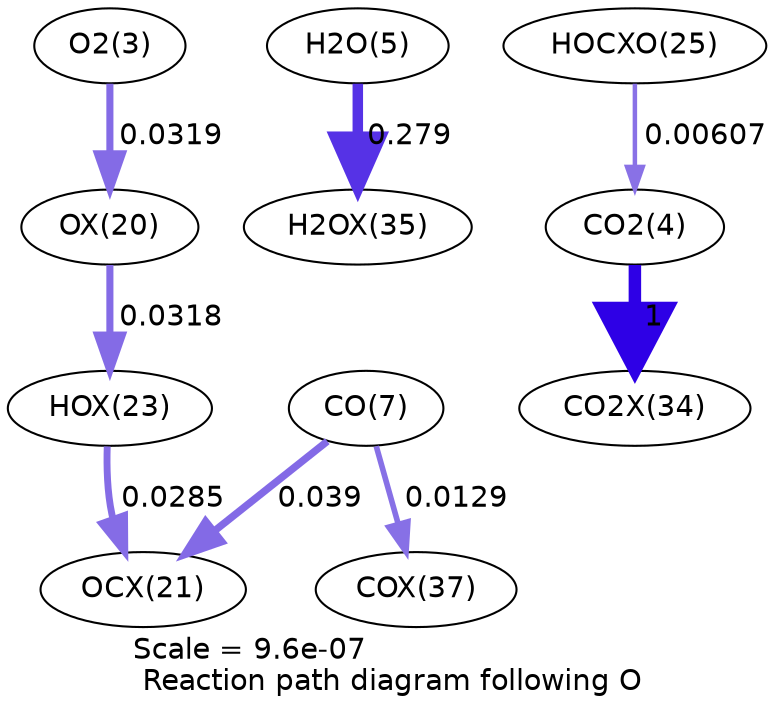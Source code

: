 digraph reaction_paths {
center=1;
s5 -> s24[fontname="Helvetica", penwidth=3.4, arrowsize=1.7, color="0.7, 0.532, 0.9"
, label=" 0.0319"];
s24 -> s27[fontname="Helvetica", penwidth=3.4, arrowsize=1.7, color="0.7, 0.532, 0.9"
, label=" 0.0318"];
s27 -> s25[fontname="Helvetica", penwidth=3.31, arrowsize=1.66, color="0.7, 0.528, 0.9"
, label=" 0.0285"];
s7 -> s34[fontname="Helvetica", penwidth=5.04, arrowsize=2.52, color="0.7, 0.779, 0.9"
, label=" 0.279"];
s9 -> s25[fontname="Helvetica", penwidth=3.55, arrowsize=1.78, color="0.7, 0.539, 0.9"
, label=" 0.039"];
s9 -> s36[fontname="Helvetica", penwidth=2.71, arrowsize=1.36, color="0.7, 0.513, 0.9"
, label=" 0.0129"];
s29 -> s6[fontname="Helvetica", penwidth=2.15, arrowsize=1.07, color="0.7, 0.506, 0.9"
, label=" 0.00607"];
s6 -> s33[fontname="Helvetica", penwidth=6, arrowsize=3, color="0.7, 1.5, 0.9"
, label=" 1"];
s5 [ fontname="Helvetica", label="O2(3)"];
s6 [ fontname="Helvetica", label="CO2(4)"];
s7 [ fontname="Helvetica", label="H2O(5)"];
s9 [ fontname="Helvetica", label="CO(7)"];
s24 [ fontname="Helvetica", label="OX(20)"];
s25 [ fontname="Helvetica", label="OCX(21)"];
s27 [ fontname="Helvetica", label="HOX(23)"];
s29 [ fontname="Helvetica", label="HOCXO(25)"];
s33 [ fontname="Helvetica", label="CO2X(34)"];
s34 [ fontname="Helvetica", label="H2OX(35)"];
s36 [ fontname="Helvetica", label="COX(37)"];
 label = "Scale = 9.6e-07\l Reaction path diagram following O";
 fontname = "Helvetica";
}
